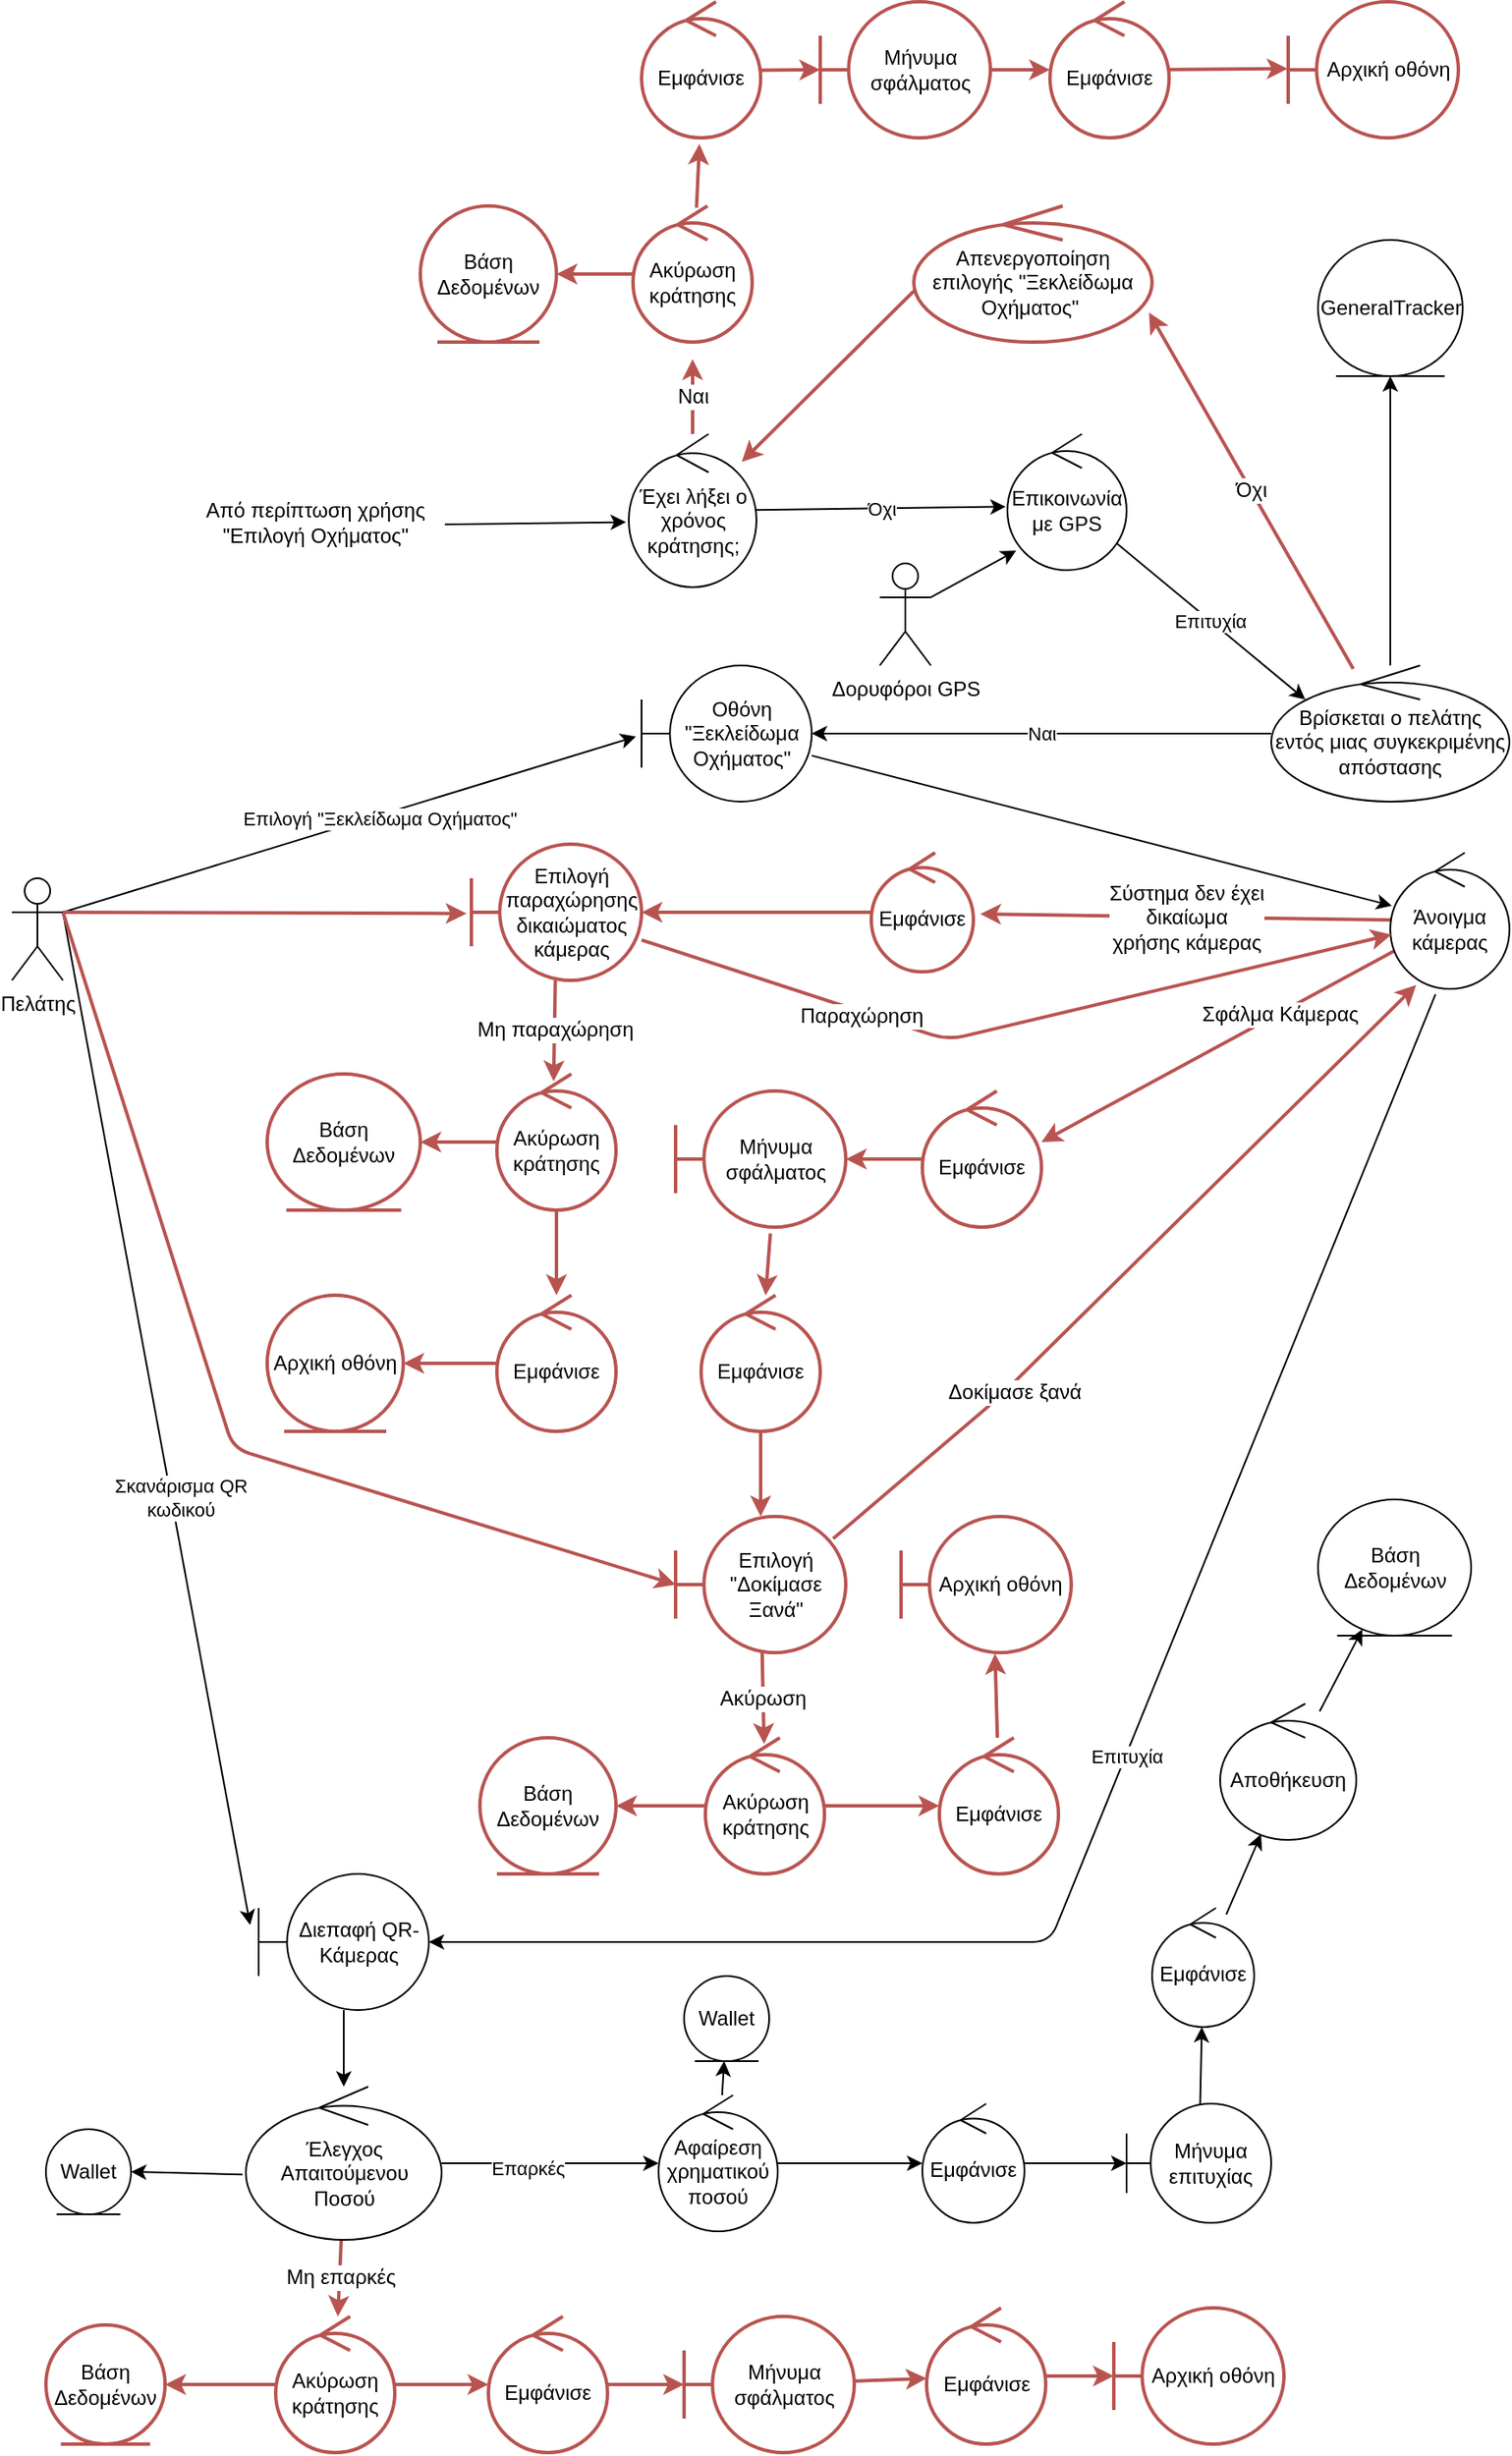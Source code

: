 <mxfile>
    <diagram id="kkWpz3CDeRfXQrRLxnoT" name="Page-1">
        <mxGraphModel dx="3220" dy="3955" grid="1" gridSize="10" guides="1" tooltips="1" connect="1" arrows="1" fold="1" page="1" pageScale="1" pageWidth="850" pageHeight="1100" math="0" shadow="0">
            <root>
                <mxCell id="0"/>
                <mxCell id="1" parent="0"/>
                <mxCell id="22" style="edgeStyle=none;html=1;exitX=1;exitY=0.333;exitDx=0;exitDy=0;exitPerimeter=0;entryX=-0.033;entryY=0.522;entryDx=0;entryDy=0;entryPerimeter=0;" parent="1" source="2" target="20" edge="1">
                    <mxGeometry relative="1" as="geometry"/>
                </mxCell>
                <mxCell id="23" value="Επιλογή &quot;Ξεκλείδωμα Οχήματος&quot;" style="edgeLabel;html=1;align=center;verticalAlign=middle;resizable=0;points=[];" parent="22" vertex="1" connectable="0">
                    <mxGeometry x="0.099" y="-1" relative="1" as="geometry">
                        <mxPoint y="1" as="offset"/>
                    </mxGeometry>
                </mxCell>
                <mxCell id="33" style="edgeStyle=none;html=1;exitX=1;exitY=0.333;exitDx=0;exitDy=0;exitPerimeter=0;" parent="1" source="2" edge="1">
                    <mxGeometry relative="1" as="geometry">
                        <Array as="points"/>
                        <mxPoint x="-180" y="990" as="targetPoint"/>
                    </mxGeometry>
                </mxCell>
                <mxCell id="34" value="Σκανάρισμα QR&lt;br&gt;κωδικού" style="edgeLabel;html=1;align=center;verticalAlign=middle;resizable=0;points=[];" parent="33" vertex="1" connectable="0">
                    <mxGeometry x="0.16" y="5" relative="1" as="geometry">
                        <mxPoint as="offset"/>
                    </mxGeometry>
                </mxCell>
                <mxCell id="77" style="edgeStyle=none;html=1;exitX=1;exitY=0.333;exitDx=0;exitDy=0;exitPerimeter=0;entryX=-0.028;entryY=0.509;entryDx=0;entryDy=0;entryPerimeter=0;fontSize=12;fillColor=none;strokeColor=#b85450;strokeWidth=2;" parent="1" source="2" target="71" edge="1">
                    <mxGeometry relative="1" as="geometry"/>
                </mxCell>
                <mxCell id="2" value="Πελάτης" style="shape=umlActor;verticalLabelPosition=bottom;verticalAlign=top;html=1;" parent="1" vertex="1">
                    <mxGeometry x="-320" y="375" width="30" height="60" as="geometry"/>
                </mxCell>
                <mxCell id="55" value="Ναι" style="edgeStyle=none;html=1;fontSize=12;fillColor=none;strokeColor=#b85450;strokeWidth=2;" parent="1" source="3" edge="1">
                    <mxGeometry relative="1" as="geometry">
                        <mxPoint x="80" y="70" as="targetPoint"/>
                    </mxGeometry>
                </mxCell>
                <mxCell id="123" value="Όχι" style="edgeStyle=none;html=1;entryX=-0.014;entryY=0.534;entryDx=0;entryDy=0;entryPerimeter=0;" parent="1" source="3" target="122" edge="1">
                    <mxGeometry relative="1" as="geometry"/>
                </mxCell>
                <mxCell id="3" value="Έχει λήξει ο χρόνος κράτησης;" style="ellipse;shape=umlControl;whiteSpace=wrap;html=1;" parent="1" vertex="1">
                    <mxGeometry x="42.5" y="114" width="75" height="90" as="geometry"/>
                </mxCell>
                <mxCell id="21" value="Ναι" style="edgeStyle=none;html=1;" parent="1" target="20" edge="1">
                    <mxGeometry relative="1" as="geometry">
                        <mxPoint x="420" y="290" as="sourcePoint"/>
                    </mxGeometry>
                </mxCell>
                <mxCell id="63" value="Όχι" style="edgeStyle=none;html=1;entryX=0.987;entryY=0.783;entryDx=0;entryDy=0;entryPerimeter=0;fontSize=12;fillColor=none;strokeColor=#b85450;strokeWidth=2;" parent="1" source="14" target="62" edge="1">
                    <mxGeometry relative="1" as="geometry">
                        <mxPoint x="373.098" y="270.706" as="targetPoint"/>
                    </mxGeometry>
                </mxCell>
                <mxCell id="129" value="" style="edgeStyle=none;html=1;" parent="1" source="14" target="128" edge="1">
                    <mxGeometry relative="1" as="geometry"/>
                </mxCell>
                <mxCell id="14" value="Βρίσκεται ο πελάτης εντός μιας συγκεκριμένης απόστασης" style="ellipse;shape=umlControl;whiteSpace=wrap;html=1;" parent="1" vertex="1">
                    <mxGeometry x="420" y="250" width="140" height="80" as="geometry"/>
                </mxCell>
                <mxCell id="25" value="" style="edgeStyle=none;html=1;" parent="1" source="20" target="24" edge="1">
                    <mxGeometry relative="1" as="geometry"/>
                </mxCell>
                <mxCell id="20" value="Οθόνη &quot;Ξεκλείδωμα Οχήματος&quot;" style="shape=umlBoundary;whiteSpace=wrap;html=1;" parent="1" vertex="1">
                    <mxGeometry x="50" y="250" width="100" height="80" as="geometry"/>
                </mxCell>
                <mxCell id="30" value="Επιτυχία" style="edgeStyle=none;html=1;exitX=0.379;exitY=1.04;exitDx=0;exitDy=0;exitPerimeter=0;" parent="1" source="24" target="32" edge="1">
                    <mxGeometry relative="1" as="geometry">
                        <mxPoint x="675" y="790" as="targetPoint"/>
                        <Array as="points">
                            <mxPoint x="290" y="1000"/>
                        </Array>
                    </mxGeometry>
                </mxCell>
                <mxCell id="66" value="Σύστημα δεν έχει&lt;br&gt;δικαίωμα&lt;br&gt;χρήσης κάμερας" style="edgeStyle=none;html=1;entryX=1.067;entryY=0.514;entryDx=0;entryDy=0;entryPerimeter=0;fontSize=12;fillColor=none;strokeColor=#b85450;strokeWidth=2;" parent="1" source="24" target="68" edge="1">
                    <mxGeometry relative="1" as="geometry">
                        <mxPoint x="610.021" y="548.625" as="targetPoint"/>
                    </mxGeometry>
                </mxCell>
                <mxCell id="67" style="edgeStyle=none;html=1;fontSize=12;fillColor=none;strokeColor=#b85450;strokeWidth=2;entryX=1;entryY=0.375;entryDx=0;entryDy=0;entryPerimeter=0;" parent="1" source="24" target="135" edge="1">
                    <mxGeometry relative="1" as="geometry">
                        <mxPoint x="250" y="410" as="targetPoint"/>
                    </mxGeometry>
                </mxCell>
                <mxCell id="70" value="Σφάλμα Κάμερας" style="edgeLabel;html=1;align=center;verticalAlign=middle;resizable=0;points=[];fontSize=12;strokeColor=#b85450;strokeWidth=2;" parent="67" connectable="0" vertex="1">
                    <mxGeometry x="-0.3" y="-1" relative="1" as="geometry">
                        <mxPoint x="5" y="-1" as="offset"/>
                    </mxGeometry>
                </mxCell>
                <mxCell id="24" value="Άνοιγμα κάμερας" style="ellipse;shape=umlControl;whiteSpace=wrap;html=1;" parent="1" vertex="1">
                    <mxGeometry x="490" y="360" width="70" height="80" as="geometry"/>
                </mxCell>
                <mxCell id="36" value="" style="edgeStyle=none;html=1;" parent="1" source="32" target="35" edge="1">
                    <mxGeometry relative="1" as="geometry"/>
                </mxCell>
                <mxCell id="32" value="Διεπαφή QR-Κάμερας" style="shape=umlBoundary;whiteSpace=wrap;html=1;" parent="1" vertex="1">
                    <mxGeometry x="-175" y="960" width="100" height="80" as="geometry"/>
                </mxCell>
                <mxCell id="38" value="" style="edgeStyle=none;html=1;" parent="1" source="35" target="37" edge="1">
                    <mxGeometry relative="1" as="geometry"/>
                </mxCell>
                <mxCell id="106" value="Επαρκές" style="edgeLabel;html=1;align=center;verticalAlign=middle;resizable=0;points=[];" parent="38" vertex="1" connectable="0">
                    <mxGeometry x="-0.217" y="-3" relative="1" as="geometry">
                        <mxPoint as="offset"/>
                    </mxGeometry>
                </mxCell>
                <mxCell id="110" value="Μη επαρκές" style="edgeStyle=none;html=1;fontSize=12;fillColor=none;strokeColor=#b85450;strokeWidth=2;" parent="1" source="35" target="109" edge="1">
                    <mxGeometry relative="1" as="geometry"/>
                </mxCell>
                <mxCell id="172" style="edgeStyle=none;html=1;entryX=1;entryY=0.5;entryDx=0;entryDy=0;endArrow=classic;endFill=1;exitX=-0.017;exitY=0.574;exitDx=0;exitDy=0;exitPerimeter=0;" parent="1" source="35" target="48" edge="1">
                    <mxGeometry relative="1" as="geometry">
                        <mxPoint x="600" y="1140" as="sourcePoint"/>
                        <mxPoint x="566.5" y="840" as="targetPoint"/>
                    </mxGeometry>
                </mxCell>
                <mxCell id="35" value="Έλεγχος Απαιτούμενου Ποσού" style="ellipse;shape=umlControl;whiteSpace=wrap;html=1;" parent="1" vertex="1">
                    <mxGeometry x="-182.5" y="1085" width="115" height="90" as="geometry"/>
                </mxCell>
                <mxCell id="46" value="" style="edgeStyle=none;html=1;" parent="1" source="37" target="45" edge="1">
                    <mxGeometry relative="1" as="geometry"/>
                </mxCell>
                <mxCell id="173" value="" style="edgeStyle=none;html=1;endArrow=classic;endFill=1;" parent="1" source="37" target="40" edge="1">
                    <mxGeometry relative="1" as="geometry"/>
                </mxCell>
                <mxCell id="37" value="Αφαίρεση χρηματικού ποσού" style="ellipse;shape=umlControl;whiteSpace=wrap;html=1;" parent="1" vertex="1">
                    <mxGeometry x="60" y="1090" width="70" height="80" as="geometry"/>
                </mxCell>
                <mxCell id="40" value="Wallet" style="ellipse;shape=umlEntity;whiteSpace=wrap;html=1;" parent="1" vertex="1">
                    <mxGeometry x="75" y="1020" width="50" height="50" as="geometry"/>
                </mxCell>
                <mxCell id="177" value="" style="edgeStyle=none;html=1;endArrow=classic;endFill=1;" parent="1" source="45" target="176" edge="1">
                    <mxGeometry relative="1" as="geometry"/>
                </mxCell>
                <mxCell id="45" value="Εμφάνισε" style="ellipse;shape=umlControl;whiteSpace=wrap;html=1;" parent="1" vertex="1">
                    <mxGeometry x="215" y="1095" width="60" height="70" as="geometry"/>
                </mxCell>
                <mxCell id="51" value="" style="edgeStyle=none;html=1;" parent="1" source="47" target="49" edge="1">
                    <mxGeometry relative="1" as="geometry"/>
                </mxCell>
                <mxCell id="47" value="Αποθήκευση" style="ellipse;shape=umlControl;whiteSpace=wrap;html=1;" parent="1" vertex="1">
                    <mxGeometry x="390" y="860" width="80" height="80" as="geometry"/>
                </mxCell>
                <mxCell id="48" value="Wallet" style="ellipse;shape=umlEntity;whiteSpace=wrap;html=1;" parent="1" vertex="1">
                    <mxGeometry x="-300" y="1110" width="50" height="50" as="geometry"/>
                </mxCell>
                <mxCell id="49" value="Βάση Δεδομένων" style="ellipse;shape=umlEntity;whiteSpace=wrap;html=1;" parent="1" vertex="1">
                    <mxGeometry x="447.5" y="740" width="90" height="80" as="geometry"/>
                </mxCell>
                <mxCell id="56" value="" style="edgeStyle=none;html=1;fontSize=12;fillColor=none;strokeColor=#b85450;strokeWidth=2;" parent="1" source="52" target="54" edge="1">
                    <mxGeometry relative="1" as="geometry"/>
                </mxCell>
                <mxCell id="52" value="Ακύρωση κράτησης" style="ellipse;shape=umlControl;whiteSpace=wrap;html=1;fillColor=none;strokeColor=#b85450;strokeWidth=2;" parent="1" vertex="1">
                    <mxGeometry x="45" y="-20" width="70" height="80" as="geometry"/>
                </mxCell>
                <mxCell id="54" value="Βάση Δεδομένων" style="ellipse;shape=umlEntity;whiteSpace=wrap;html=1;fillColor=none;strokeColor=#b85450;strokeWidth=2;" parent="1" vertex="1">
                    <mxGeometry x="-80" y="-20" width="80" height="80" as="geometry"/>
                </mxCell>
                <mxCell id="159" value="" style="edgeStyle=none;html=1;endArrow=classic;endFill=1;fontSize=12;fillColor=none;strokeColor=#b85450;strokeWidth=2;" parent="1" source="57" target="158" edge="1">
                    <mxGeometry relative="1" as="geometry"/>
                </mxCell>
                <mxCell id="57" value="Εμφάνισε" style="ellipse;shape=umlControl;whiteSpace=wrap;html=1;fillColor=none;strokeColor=#b85450;strokeWidth=2;" parent="1" vertex="1">
                    <mxGeometry x="50" y="-140" width="70" height="80" as="geometry"/>
                </mxCell>
                <mxCell id="120" style="edgeStyle=none;html=1;exitX=0;exitY=0.625;exitDx=0;exitDy=0;exitPerimeter=0;fontSize=12;fillColor=none;strokeColor=#b85450;strokeWidth=2;" parent="1" source="62" target="3" edge="1">
                    <mxGeometry relative="1" as="geometry"/>
                </mxCell>
                <mxCell id="62" value="Απενεργοποίηση&lt;br&gt;επιλογής &quot;Ξεκλείδωμα Οχήματος&quot;&amp;nbsp;" style="ellipse;shape=umlControl;whiteSpace=wrap;html=1;fillColor=none;strokeColor=#b85450;strokeWidth=2;" parent="1" vertex="1">
                    <mxGeometry x="210" y="-20" width="140" height="80" as="geometry"/>
                </mxCell>
                <mxCell id="73" value="" style="edgeStyle=none;html=1;fontSize=12;fillColor=none;strokeColor=#b85450;strokeWidth=2;" parent="1" source="68" target="71" edge="1">
                    <mxGeometry relative="1" as="geometry"/>
                </mxCell>
                <mxCell id="68" value="Εμφάνισε" style="ellipse;shape=umlControl;whiteSpace=wrap;html=1;fillColor=none;strokeColor=#b85450;strokeWidth=2;" parent="1" vertex="1">
                    <mxGeometry x="185" y="360" width="60" height="70" as="geometry"/>
                </mxCell>
                <mxCell id="85" value="Μη παραχώρηση" style="edgeStyle=none;html=1;entryX=0.476;entryY=0.054;entryDx=0;entryDy=0;entryPerimeter=0;fontSize=12;fillColor=none;strokeColor=#b85450;strokeWidth=2;" parent="1" source="71" target="84" edge="1">
                    <mxGeometry relative="1" as="geometry"/>
                </mxCell>
                <mxCell id="134" value="Παραχώρηση" style="edgeStyle=none;html=1;endArrow=classic;endFill=1;fontSize=12;fillColor=none;strokeColor=#b85450;strokeWidth=2;" parent="1" source="71" target="24" edge="1">
                    <mxGeometry x="-0.404" y="-3" relative="1" as="geometry">
                        <mxPoint x="510" y="570" as="targetPoint"/>
                        <Array as="points">
                            <mxPoint x="230" y="470"/>
                        </Array>
                        <mxPoint as="offset"/>
                    </mxGeometry>
                </mxCell>
                <mxCell id="71" value="Επιλογή παραχώρησης δικαιώματος κάμερας" style="shape=umlBoundary;whiteSpace=wrap;html=1;fillColor=none;strokeColor=#b85450;strokeWidth=2;" parent="1" vertex="1">
                    <mxGeometry x="-50" y="355" width="100" height="80" as="geometry"/>
                </mxCell>
                <mxCell id="100" value="" style="edgeStyle=none;html=1;fontSize=12;fillColor=none;strokeColor=#b85450;strokeWidth=2;" parent="1" source="84" target="97" edge="1">
                    <mxGeometry relative="1" as="geometry"/>
                </mxCell>
                <mxCell id="102" value="" style="edgeStyle=none;html=1;fontSize=12;fillColor=none;strokeColor=#b85450;strokeWidth=2;" parent="1" source="84" target="101" edge="1">
                    <mxGeometry relative="1" as="geometry"/>
                </mxCell>
                <mxCell id="84" value="Ακύρωση κράτησης" style="ellipse;shape=umlControl;whiteSpace=wrap;html=1;fillColor=none;strokeColor=#b85450;strokeWidth=2;" parent="1" vertex="1">
                    <mxGeometry x="-35" y="490" width="70" height="80" as="geometry"/>
                </mxCell>
                <mxCell id="97" value="Βάση Δεδομένων" style="ellipse;shape=umlEntity;whiteSpace=wrap;html=1;fillColor=none;strokeColor=#b85450;strokeWidth=2;" parent="1" vertex="1">
                    <mxGeometry x="-170" y="490" width="90" height="80" as="geometry"/>
                </mxCell>
                <mxCell id="154" value="" style="edgeStyle=none;html=1;endArrow=classic;endFill=1;fontSize=12;fillColor=none;strokeColor=#b85450;strokeWidth=2;" parent="1" source="101" target="153" edge="1">
                    <mxGeometry relative="1" as="geometry"/>
                </mxCell>
                <mxCell id="101" value="Εμφάνισε" style="ellipse;shape=umlControl;whiteSpace=wrap;html=1;fillColor=none;strokeColor=#b85450;strokeWidth=2;" parent="1" vertex="1">
                    <mxGeometry x="-35" y="620" width="70" height="80" as="geometry"/>
                </mxCell>
                <mxCell id="113" value="" style="edgeStyle=none;html=1;fontSize=12;fillColor=none;strokeColor=#b85450;strokeWidth=2;" parent="1" source="109" target="111" edge="1">
                    <mxGeometry relative="1" as="geometry"/>
                </mxCell>
                <mxCell id="115" value="" style="edgeStyle=none;html=1;fontSize=12;fillColor=none;strokeColor=#b85450;strokeWidth=2;" parent="1" source="109" target="114" edge="1">
                    <mxGeometry relative="1" as="geometry"/>
                </mxCell>
                <mxCell id="109" value="Ακύρωση κράτησης" style="ellipse;shape=umlControl;whiteSpace=wrap;html=1;fillColor=none;strokeColor=#b85450;strokeWidth=2;" parent="1" vertex="1">
                    <mxGeometry x="-165" y="1220" width="70" height="80" as="geometry"/>
                </mxCell>
                <mxCell id="111" value="Βάση Δεδομένων" style="ellipse;shape=umlEntity;whiteSpace=wrap;html=1;fillColor=none;strokeColor=#b85450;strokeWidth=2;" parent="1" vertex="1">
                    <mxGeometry x="-300" y="1225" width="70" height="70" as="geometry"/>
                </mxCell>
                <mxCell id="165" value="" style="edgeStyle=none;html=1;endArrow=classic;endFill=1;fontSize=12;fillColor=none;strokeColor=#b85450;strokeWidth=2;" parent="1" source="114" target="164" edge="1">
                    <mxGeometry relative="1" as="geometry"/>
                </mxCell>
                <mxCell id="114" value="Εμφάνισε" style="ellipse;shape=umlControl;whiteSpace=wrap;html=1;fillColor=none;strokeColor=#b85450;strokeWidth=2;" parent="1" vertex="1">
                    <mxGeometry x="-40" y="1220" width="70" height="80" as="geometry"/>
                </mxCell>
                <mxCell id="117" style="edgeStyle=none;html=1;entryX=-0.022;entryY=0.575;entryDx=0;entryDy=0;entryPerimeter=0;exitX=1.013;exitY=0.529;exitDx=0;exitDy=0;exitPerimeter=0;" parent="1" source="116" target="3" edge="1">
                    <mxGeometry relative="1" as="geometry">
                        <mxPoint y="187.752" as="sourcePoint"/>
                    </mxGeometry>
                </mxCell>
                <mxCell id="116" value="Από περίπτωση χρήσης&lt;br&gt;&quot;Επιλογή Οχήματος&quot;" style="text;html=1;align=center;verticalAlign=middle;resizable=0;points=[];autosize=1;strokeColor=none;fillColor=none;" parent="1" vertex="1">
                    <mxGeometry x="-217.5" y="146" width="150" height="40" as="geometry"/>
                </mxCell>
                <mxCell id="125" value="Επιτυχία" style="edgeStyle=none;html=1;entryX=0.143;entryY=0.25;entryDx=0;entryDy=0;entryPerimeter=0;" parent="1" source="122" target="14" edge="1">
                    <mxGeometry relative="1" as="geometry"/>
                </mxCell>
                <mxCell id="122" value="Επικοινωνία με GPS" style="ellipse;shape=umlControl;whiteSpace=wrap;html=1;" parent="1" vertex="1">
                    <mxGeometry x="265" y="114" width="70" height="80" as="geometry"/>
                </mxCell>
                <mxCell id="128" value="GeneralTracker" style="ellipse;shape=umlEntity;whiteSpace=wrap;html=1;" parent="1" vertex="1">
                    <mxGeometry x="447.5" width="85" height="80" as="geometry"/>
                </mxCell>
                <mxCell id="130" value="Δορυφόροι GPS" style="shape=umlActor;verticalLabelPosition=bottom;verticalAlign=top;html=1;" parent="1" vertex="1">
                    <mxGeometry x="190" y="190" width="30" height="60" as="geometry"/>
                </mxCell>
                <mxCell id="137" value="" style="edgeStyle=none;html=1;endArrow=classic;endFill=1;fontSize=12;fillColor=none;strokeColor=#b85450;strokeWidth=2;" parent="1" source="135" target="136" edge="1">
                    <mxGeometry relative="1" as="geometry"/>
                </mxCell>
                <mxCell id="135" value="Εμφάνισε" style="ellipse;shape=umlControl;whiteSpace=wrap;html=1;fillColor=none;strokeColor=#b85450;strokeWidth=2;" parent="1" vertex="1">
                    <mxGeometry x="215" y="500" width="70" height="80" as="geometry"/>
                </mxCell>
                <mxCell id="139" value="" style="edgeStyle=none;html=1;endArrow=classic;endFill=1;fontSize=12;fillColor=none;strokeColor=#b85450;strokeWidth=2;exitX=0.557;exitY=1.046;exitDx=0;exitDy=0;exitPerimeter=0;" parent="1" source="136" target="138" edge="1">
                    <mxGeometry relative="1" as="geometry"/>
                </mxCell>
                <mxCell id="136" value="Μήνυμα σφάλματος" style="shape=umlBoundary;whiteSpace=wrap;html=1;fillColor=none;strokeColor=#b85450;strokeWidth=2;" parent="1" vertex="1">
                    <mxGeometry x="70" y="500" width="100" height="80" as="geometry"/>
                </mxCell>
                <mxCell id="141" value="" style="edgeStyle=none;html=1;endArrow=classic;endFill=1;fontSize=12;fillColor=none;strokeColor=#b85450;strokeWidth=2;" parent="1" source="138" target="140" edge="1">
                    <mxGeometry relative="1" as="geometry"/>
                </mxCell>
                <mxCell id="138" value="Εμφάνισε" style="ellipse;shape=umlControl;whiteSpace=wrap;html=1;fillColor=none;strokeColor=#b85450;strokeWidth=2;" parent="1" vertex="1">
                    <mxGeometry x="85" y="620" width="70" height="80" as="geometry"/>
                </mxCell>
                <mxCell id="144" value="Δοκίμασε ξανά" style="edgeStyle=none;html=1;entryX=0.217;entryY=0.972;entryDx=0;entryDy=0;entryPerimeter=0;endArrow=classic;endFill=1;fontSize=12;fillColor=none;strokeColor=#b85450;strokeWidth=2;exitX=0.926;exitY=0.163;exitDx=0;exitDy=0;exitPerimeter=0;" parent="1" source="140" target="24" edge="1">
                    <mxGeometry x="-0.42" y="-4" relative="1" as="geometry">
                        <Array as="points">
                            <mxPoint x="260" y="680"/>
                        </Array>
                        <mxPoint as="offset"/>
                    </mxGeometry>
                </mxCell>
                <mxCell id="146" value="Ακύρωση" style="edgeStyle=none;html=1;endArrow=classic;endFill=1;fontSize=12;fillColor=none;strokeColor=#b85450;strokeWidth=2;entryX=0.493;entryY=0.046;entryDx=0;entryDy=0;entryPerimeter=0;" parent="1" source="140" target="145" edge="1">
                    <mxGeometry relative="1" as="geometry">
                        <mxPoint x="130" y="880" as="targetPoint"/>
                    </mxGeometry>
                </mxCell>
                <mxCell id="140" value="Επιλογή &quot;Δοκίμασε Ξανά&quot;" style="shape=umlBoundary;whiteSpace=wrap;html=1;fillColor=none;strokeColor=#b85450;strokeWidth=2;" parent="1" vertex="1">
                    <mxGeometry x="70" y="750" width="100" height="80" as="geometry"/>
                </mxCell>
                <mxCell id="148" value="" style="edgeStyle=none;html=1;endArrow=classic;endFill=1;fontSize=12;fillColor=none;strokeColor=#b85450;strokeWidth=2;" parent="1" source="145" target="147" edge="1">
                    <mxGeometry relative="1" as="geometry"/>
                </mxCell>
                <mxCell id="150" value="" style="edgeStyle=none;html=1;endArrow=classic;endFill=1;fontSize=12;fillColor=none;strokeColor=#b85450;strokeWidth=2;" parent="1" source="145" target="149" edge="1">
                    <mxGeometry relative="1" as="geometry"/>
                </mxCell>
                <mxCell id="145" value="Ακύρωση κράτησης" style="ellipse;shape=umlControl;whiteSpace=wrap;html=1;fillColor=none;strokeColor=#b85450;strokeWidth=2;" parent="1" vertex="1">
                    <mxGeometry x="87.5" y="880" width="70" height="80" as="geometry"/>
                </mxCell>
                <mxCell id="152" value="" style="edgeStyle=none;html=1;endArrow=classic;endFill=1;entryX=0.552;entryY=1.007;entryDx=0;entryDy=0;entryPerimeter=0;fontSize=12;fillColor=none;strokeColor=#b85450;strokeWidth=2;" parent="1" source="147" target="162" edge="1">
                    <mxGeometry relative="1" as="geometry">
                        <mxPoint x="360" y="550" as="targetPoint"/>
                    </mxGeometry>
                </mxCell>
                <mxCell id="147" value="Εμφάνισε" style="ellipse;shape=umlControl;whiteSpace=wrap;html=1;fillColor=none;strokeColor=#b85450;strokeWidth=2;" parent="1" vertex="1">
                    <mxGeometry x="225" y="880" width="70" height="80" as="geometry"/>
                </mxCell>
                <mxCell id="149" value="Βάση Δεδομένων" style="ellipse;shape=umlEntity;whiteSpace=wrap;html=1;fillColor=none;strokeColor=#b85450;strokeWidth=2;" parent="1" vertex="1">
                    <mxGeometry x="-45" y="880" width="80" height="80" as="geometry"/>
                </mxCell>
                <mxCell id="153" value="Αρχική οθόνη" style="ellipse;shape=umlEntity;whiteSpace=wrap;html=1;fillColor=none;strokeColor=#b85450;strokeWidth=2;" parent="1" vertex="1">
                    <mxGeometry x="-170" y="620" width="80" height="80" as="geometry"/>
                </mxCell>
                <mxCell id="161" value="" style="edgeStyle=none;html=1;endArrow=classic;endFill=1;entryX=-0.003;entryY=0.492;entryDx=0;entryDy=0;entryPerimeter=0;fontSize=12;fillColor=none;strokeColor=#b85450;strokeWidth=2;" parent="1" source="157" target="163" edge="1">
                    <mxGeometry relative="1" as="geometry">
                        <mxPoint x="520" y="-80" as="targetPoint"/>
                    </mxGeometry>
                </mxCell>
                <mxCell id="157" value="Εμφάνισε" style="ellipse;shape=umlControl;whiteSpace=wrap;html=1;fillColor=none;strokeColor=#b85450;strokeWidth=2;" parent="1" vertex="1">
                    <mxGeometry x="290" y="-140" width="70" height="80" as="geometry"/>
                </mxCell>
                <mxCell id="160" value="" style="edgeStyle=none;html=1;endArrow=classic;endFill=1;fontSize=12;fillColor=none;strokeColor=#b85450;strokeWidth=2;" parent="1" source="158" target="157" edge="1">
                    <mxGeometry relative="1" as="geometry"/>
                </mxCell>
                <mxCell id="158" value="Μήνυμα σφάλματος" style="shape=umlBoundary;whiteSpace=wrap;html=1;fillColor=none;strokeColor=#b85450;strokeWidth=2;" parent="1" vertex="1">
                    <mxGeometry x="155" y="-140" width="100" height="80" as="geometry"/>
                </mxCell>
                <mxCell id="162" value="Αρχική οθόνη" style="shape=umlBoundary;whiteSpace=wrap;html=1;fillColor=none;strokeColor=#b85450;strokeWidth=2;" parent="1" vertex="1">
                    <mxGeometry x="202.5" y="750" width="100" height="80" as="geometry"/>
                </mxCell>
                <mxCell id="163" value="Αρχική οθόνη" style="shape=umlBoundary;whiteSpace=wrap;html=1;fillColor=none;strokeColor=#b85450;strokeWidth=2;" parent="1" vertex="1">
                    <mxGeometry x="430" y="-140" width="100" height="80" as="geometry"/>
                </mxCell>
                <mxCell id="168" style="edgeStyle=none;html=1;endArrow=classic;endFill=1;fontSize=12;fillColor=none;strokeColor=#b85450;strokeWidth=2;" parent="1" source="164" target="166" edge="1">
                    <mxGeometry relative="1" as="geometry"/>
                </mxCell>
                <mxCell id="164" value="Μήνυμα σφάλματος" style="shape=umlBoundary;whiteSpace=wrap;html=1;fillColor=none;strokeColor=#b85450;strokeWidth=2;" parent="1" vertex="1">
                    <mxGeometry x="75" y="1220" width="100" height="80" as="geometry"/>
                </mxCell>
                <mxCell id="189" value="" style="edgeStyle=none;html=1;fontSize=12;strokeColor=#b85450;endFill=1;fillColor=none;strokeWidth=2;" edge="1" parent="1" source="166" target="169">
                    <mxGeometry relative="1" as="geometry"/>
                </mxCell>
                <mxCell id="166" value="Εμφάνισε" style="ellipse;shape=umlControl;whiteSpace=wrap;html=1;fillColor=none;strokeColor=#b85450;strokeWidth=2;" parent="1" vertex="1">
                    <mxGeometry x="217.5" y="1215" width="70" height="80" as="geometry"/>
                </mxCell>
                <mxCell id="169" value="Αρχική οθόνη" style="shape=umlBoundary;whiteSpace=wrap;html=1;fillColor=none;strokeColor=#b85450;strokeWidth=2;" parent="1" vertex="1">
                    <mxGeometry x="327.5" y="1215" width="100" height="80" as="geometry"/>
                </mxCell>
                <mxCell id="175" value="" style="edgeStyle=none;html=1;endArrow=classic;endFill=1;" parent="1" source="174" target="47" edge="1">
                    <mxGeometry relative="1" as="geometry"/>
                </mxCell>
                <mxCell id="174" value="Εμφάνισε" style="ellipse;shape=umlControl;whiteSpace=wrap;html=1;" parent="1" vertex="1">
                    <mxGeometry x="350" y="980" width="60" height="70" as="geometry"/>
                </mxCell>
                <mxCell id="178" value="" style="edgeStyle=none;html=1;endArrow=classic;endFill=1;" parent="1" source="176" target="174" edge="1">
                    <mxGeometry relative="1" as="geometry"/>
                </mxCell>
                <mxCell id="176" value="Μήνυμα επιτυχίας" style="shape=umlBoundary;whiteSpace=wrap;html=1;" parent="1" vertex="1">
                    <mxGeometry x="335" y="1095" width="85" height="70" as="geometry"/>
                </mxCell>
                <mxCell id="180" value="" style="edgeStyle=none;html=1;endArrow=classic;endFill=1;fontSize=12;fillColor=none;strokeColor=#b85450;strokeWidth=2;exitX=0.533;exitY=0.013;exitDx=0;exitDy=0;exitPerimeter=0;entryX=0.486;entryY=1.044;entryDx=0;entryDy=0;entryPerimeter=0;" parent="1" source="52" target="57" edge="1">
                    <mxGeometry relative="1" as="geometry">
                        <mxPoint x="135" y="-50.0" as="sourcePoint"/>
                        <mxPoint x="180" y="-50.0" as="targetPoint"/>
                    </mxGeometry>
                </mxCell>
                <mxCell id="183" style="edgeStyle=none;html=1;entryX=0.074;entryY=0.856;entryDx=0;entryDy=0;entryPerimeter=0;exitX=1;exitY=0.333;exitDx=0;exitDy=0;exitPerimeter=0;" parent="1" source="130" target="122" edge="1">
                    <mxGeometry relative="1" as="geometry">
                        <mxPoint x="260.977" y="260.0" as="sourcePoint"/>
                        <mxPoint x="395" y="262.2" as="targetPoint"/>
                    </mxGeometry>
                </mxCell>
                <mxCell id="188" style="edgeStyle=none;html=1;entryX=0;entryY=0.5;entryDx=0;entryDy=0;entryPerimeter=0;fontSize=12;fillColor=none;strokeColor=#b85450;strokeWidth=2;exitX=1;exitY=0.333;exitDx=0;exitDy=0;exitPerimeter=0;" parent="1" source="2" target="140" edge="1">
                    <mxGeometry relative="1" as="geometry">
                        <mxPoint x="-340" y="510" as="sourcePoint"/>
                        <mxPoint x="45.0" y="792.86" as="targetPoint"/>
                        <Array as="points">
                            <mxPoint x="-190" y="710"/>
                        </Array>
                    </mxGeometry>
                </mxCell>
            </root>
        </mxGraphModel>
    </diagram>
</mxfile>